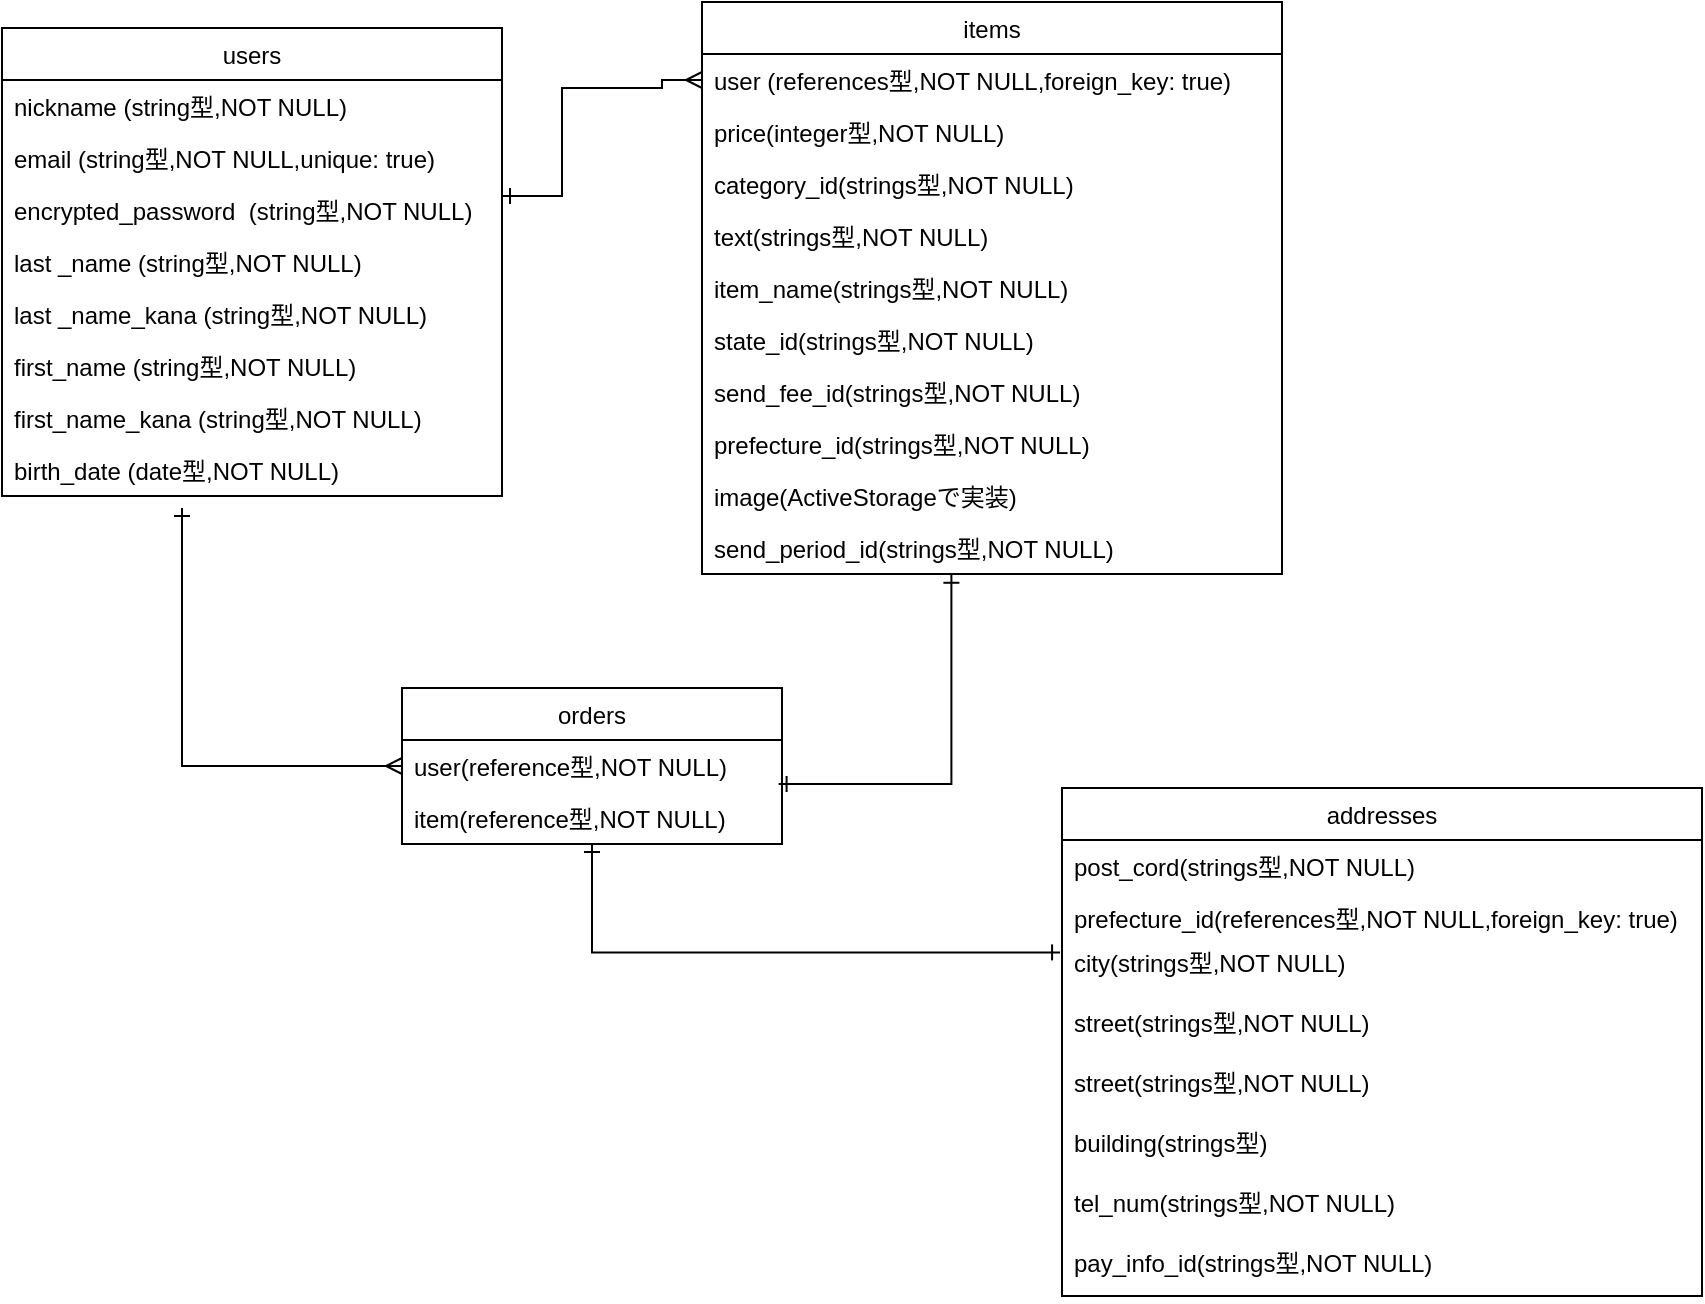 <mxfile version="13.10.0" type="embed">
    <diagram id="E8626NolXUddujl6UvLH" name="ページ1">
        <mxGraphModel dx="362" dy="115" grid="1" gridSize="10" guides="1" tooltips="1" connect="1" arrows="1" fold="1" page="1" pageScale="1" pageWidth="850" pageHeight="1100" math="0" shadow="0">
            <root>
                <mxCell id="0"/>
                <mxCell id="1" parent="0"/>
                <mxCell id="12" value="users" style="swimlane;fontStyle=0;childLayout=stackLayout;horizontal=1;startSize=26;fillColor=none;horizontalStack=0;resizeParent=1;resizeParentMax=0;resizeLast=0;collapsible=1;marginBottom=0;" parent="1" vertex="1">
                    <mxGeometry y="60" width="250" height="234" as="geometry"/>
                </mxCell>
                <mxCell id="13" value="nickname (string型,NOT NULL)" style="text;strokeColor=none;fillColor=none;align=left;verticalAlign=top;spacingLeft=4;spacingRight=4;overflow=hidden;rotatable=0;points=[[0,0.5],[1,0.5]];portConstraint=eastwest;" parent="12" vertex="1">
                    <mxGeometry y="26" width="250" height="26" as="geometry"/>
                </mxCell>
                <mxCell id="18" value="email (string型,NOT NULL,unique: true)" style="text;strokeColor=none;fillColor=none;align=left;verticalAlign=top;spacingLeft=4;spacingRight=4;overflow=hidden;rotatable=0;points=[[0,0.5],[1,0.5]];portConstraint=eastwest;" parent="12" vertex="1">
                    <mxGeometry y="52" width="250" height="26" as="geometry"/>
                </mxCell>
                <mxCell id="73" value="encrypted_password  (string型,NOT NULL)" style="text;strokeColor=none;fillColor=none;align=left;verticalAlign=top;spacingLeft=4;spacingRight=4;overflow=hidden;rotatable=0;points=[[0,0.5],[1,0.5]];portConstraint=eastwest;" parent="12" vertex="1">
                    <mxGeometry y="78" width="250" height="26" as="geometry"/>
                </mxCell>
                <mxCell id="75" value="last _name (string型,NOT NULL)" style="text;strokeColor=none;fillColor=none;align=left;verticalAlign=top;spacingLeft=4;spacingRight=4;overflow=hidden;rotatable=0;points=[[0,0.5],[1,0.5]];portConstraint=eastwest;" parent="12" vertex="1">
                    <mxGeometry y="104" width="250" height="26" as="geometry"/>
                </mxCell>
                <mxCell id="20" value="last _name_kana (string型,NOT NULL)" style="text;strokeColor=none;fillColor=none;align=left;verticalAlign=top;spacingLeft=4;spacingRight=4;overflow=hidden;rotatable=0;points=[[0,0.5],[1,0.5]];portConstraint=eastwest;" parent="12" vertex="1">
                    <mxGeometry y="130" width="250" height="26" as="geometry"/>
                </mxCell>
                <mxCell id="76" value="first_name (string型,NOT NULL)" style="text;strokeColor=none;fillColor=none;align=left;verticalAlign=top;spacingLeft=4;spacingRight=4;overflow=hidden;rotatable=0;points=[[0,0.5],[1,0.5]];portConstraint=eastwest;" parent="12" vertex="1">
                    <mxGeometry y="156" width="250" height="26" as="geometry"/>
                </mxCell>
                <mxCell id="21" value="first_name_kana (string型,NOT NULL)" style="text;strokeColor=none;fillColor=none;align=left;verticalAlign=top;spacingLeft=4;spacingRight=4;overflow=hidden;rotatable=0;points=[[0,0.5],[1,0.5]];portConstraint=eastwest;" parent="12" vertex="1">
                    <mxGeometry y="182" width="250" height="26" as="geometry"/>
                </mxCell>
                <mxCell id="22" value="birth_date (date型,NOT NULL)" style="text;strokeColor=none;fillColor=none;align=left;verticalAlign=top;spacingLeft=4;spacingRight=4;overflow=hidden;rotatable=0;points=[[0,0.5],[1,0.5]];portConstraint=eastwest;" parent="12" vertex="1">
                    <mxGeometry y="208" width="250" height="26" as="geometry"/>
                </mxCell>
                <mxCell id="23" value="items" style="swimlane;fontStyle=0;childLayout=stackLayout;horizontal=1;startSize=26;fillColor=none;horizontalStack=0;resizeParent=1;resizeParentMax=0;resizeLast=0;collapsible=1;marginBottom=0;" parent="1" vertex="1">
                    <mxGeometry x="350" y="47" width="290" height="286" as="geometry"/>
                </mxCell>
                <mxCell id="24" value="user (references型,NOT NULL,foreign_key: true)" style="text;strokeColor=none;fillColor=none;align=left;verticalAlign=top;spacingLeft=4;spacingRight=4;overflow=hidden;rotatable=0;points=[[0,0.5],[1,0.5]];portConstraint=eastwest;" parent="23" vertex="1">
                    <mxGeometry y="26" width="290" height="26" as="geometry"/>
                </mxCell>
                <mxCell id="81" value="price(integer型,NOT NULL)" style="text;strokeColor=none;fillColor=none;align=left;verticalAlign=top;spacingLeft=4;spacingRight=4;overflow=hidden;rotatable=0;points=[[0,0.5],[1,0.5]];portConstraint=eastwest;" parent="23" vertex="1">
                    <mxGeometry y="52" width="290" height="26" as="geometry"/>
                </mxCell>
                <mxCell id="84" value="category_id(strings型,NOT NULL)" style="text;strokeColor=none;fillColor=none;align=left;verticalAlign=top;spacingLeft=4;spacingRight=4;overflow=hidden;rotatable=0;points=[[0,0.5],[1,0.5]];portConstraint=eastwest;" parent="23" vertex="1">
                    <mxGeometry y="78" width="290" height="26" as="geometry"/>
                </mxCell>
                <mxCell id="28" value="text(strings型,NOT NULL)" style="text;strokeColor=none;fillColor=none;align=left;verticalAlign=top;spacingLeft=4;spacingRight=4;overflow=hidden;rotatable=0;points=[[0,0.5],[1,0.5]];portConstraint=eastwest;" parent="23" vertex="1">
                    <mxGeometry y="104" width="290" height="26" as="geometry"/>
                </mxCell>
                <mxCell id="27" value="item_name(strings型,NOT NULL)" style="text;strokeColor=none;fillColor=none;align=left;verticalAlign=top;spacingLeft=4;spacingRight=4;overflow=hidden;rotatable=0;points=[[0,0.5],[1,0.5]];portConstraint=eastwest;" parent="23" vertex="1">
                    <mxGeometry y="130" width="290" height="26" as="geometry"/>
                </mxCell>
                <mxCell id="29" value="state_id(strings型,NOT NULL)" style="text;strokeColor=none;fillColor=none;align=left;verticalAlign=top;spacingLeft=4;spacingRight=4;overflow=hidden;rotatable=0;points=[[0,0.5],[1,0.5]];portConstraint=eastwest;" parent="23" vertex="1">
                    <mxGeometry y="156" width="290" height="26" as="geometry"/>
                </mxCell>
                <mxCell id="30" value="send_fee_id(strings型,NOT NULL)" style="text;strokeColor=none;fillColor=none;align=left;verticalAlign=top;spacingLeft=4;spacingRight=4;overflow=hidden;rotatable=0;points=[[0,0.5],[1,0.5]];portConstraint=eastwest;" parent="23" vertex="1">
                    <mxGeometry y="182" width="290" height="26" as="geometry"/>
                </mxCell>
                <mxCell id="31" value="prefecture_id(strings型,NOT NULL)" style="text;strokeColor=none;fillColor=none;align=left;verticalAlign=top;spacingLeft=4;spacingRight=4;overflow=hidden;rotatable=0;points=[[0,0.5],[1,0.5]];portConstraint=eastwest;" parent="23" vertex="1">
                    <mxGeometry y="208" width="290" height="26" as="geometry"/>
                </mxCell>
                <mxCell id="26" value="image(ActiveStorageで実装)" style="text;strokeColor=none;fillColor=none;align=left;verticalAlign=top;spacingLeft=4;spacingRight=4;overflow=hidden;rotatable=0;points=[[0,0.5],[1,0.5]];portConstraint=eastwest;" parent="23" vertex="1">
                    <mxGeometry y="234" width="290" height="26" as="geometry"/>
                </mxCell>
                <mxCell id="71" value="send_period_id(strings型,NOT NULL)" style="text;strokeColor=none;fillColor=none;align=left;verticalAlign=top;spacingLeft=4;spacingRight=4;overflow=hidden;rotatable=0;points=[[0,0.5],[1,0.5]];portConstraint=eastwest;" parent="23" vertex="1">
                    <mxGeometry y="260" width="290" height="26" as="geometry"/>
                </mxCell>
                <mxCell id="32" value="orders" style="swimlane;fontStyle=0;childLayout=stackLayout;horizontal=1;startSize=26;fillColor=none;horizontalStack=0;resizeParent=1;resizeParentMax=0;resizeLast=0;collapsible=1;marginBottom=0;" parent="1" vertex="1">
                    <mxGeometry x="200" y="390" width="190" height="78" as="geometry"/>
                </mxCell>
                <mxCell id="78" value="user(reference型,NOT NULL)" style="text;strokeColor=none;fillColor=none;align=left;verticalAlign=top;spacingLeft=4;spacingRight=4;overflow=hidden;rotatable=0;points=[[0,0.5],[1,0.5]];portConstraint=eastwest;" parent="32" vertex="1">
                    <mxGeometry y="26" width="190" height="26" as="geometry"/>
                </mxCell>
                <mxCell id="33" value="item(reference型,NOT NULL)" style="text;strokeColor=none;fillColor=none;align=left;verticalAlign=top;spacingLeft=4;spacingRight=4;overflow=hidden;rotatable=0;points=[[0,0.5],[1,0.5]];portConstraint=eastwest;" parent="32" vertex="1">
                    <mxGeometry y="52" width="190" height="26" as="geometry"/>
                </mxCell>
                <mxCell id="39" value="addresses" style="swimlane;fontStyle=0;childLayout=stackLayout;horizontal=1;startSize=26;fillColor=none;horizontalStack=0;resizeParent=1;resizeParentMax=0;resizeLast=0;collapsible=1;marginBottom=0;" parent="1" vertex="1">
                    <mxGeometry x="530" y="440" width="320" height="254" as="geometry"/>
                </mxCell>
                <mxCell id="41" value="post_cord(strings型,NOT NULL)" style="text;strokeColor=none;fillColor=none;align=left;verticalAlign=top;spacingLeft=4;spacingRight=4;overflow=hidden;rotatable=0;points=[[0,0.5],[1,0.5]];portConstraint=eastwest;" parent="39" vertex="1">
                    <mxGeometry y="26" width="320" height="26" as="geometry"/>
                </mxCell>
                <mxCell id="49" value="prefecture_id(references型,NOT NULL,foreign_key: true)" style="text;strokeColor=none;fillColor=none;align=left;verticalAlign=top;spacingLeft=4;spacingRight=4;overflow=hidden;rotatable=0;points=[[0,0.5],[1,0.5]];portConstraint=eastwest;" parent="39" vertex="1">
                    <mxGeometry y="52" width="320" height="22" as="geometry"/>
                </mxCell>
                <mxCell id="51" value="city(strings型,NOT NULL)" style="text;strokeColor=none;fillColor=none;align=left;verticalAlign=top;spacingLeft=4;spacingRight=4;overflow=hidden;rotatable=0;points=[[0,0.5],[1,0.5]];portConstraint=eastwest;" parent="39" vertex="1">
                    <mxGeometry y="74" width="320" height="30" as="geometry"/>
                </mxCell>
                <mxCell id="52" value="street(strings型,NOT NULL)" style="text;strokeColor=none;fillColor=none;align=left;verticalAlign=top;spacingLeft=4;spacingRight=4;overflow=hidden;rotatable=0;points=[[0,0.5],[1,0.5]];portConstraint=eastwest;" parent="39" vertex="1">
                    <mxGeometry y="104" width="320" height="30" as="geometry"/>
                </mxCell>
                <mxCell id="72" value="street(strings型,NOT NULL)" style="text;strokeColor=none;fillColor=none;align=left;verticalAlign=top;spacingLeft=4;spacingRight=4;overflow=hidden;rotatable=0;points=[[0,0.5],[1,0.5]];portConstraint=eastwest;" parent="39" vertex="1">
                    <mxGeometry y="134" width="320" height="30" as="geometry"/>
                </mxCell>
                <mxCell id="54" value="building(strings型)" style="text;strokeColor=none;fillColor=none;align=left;verticalAlign=top;spacingLeft=4;spacingRight=4;overflow=hidden;rotatable=0;points=[[0,0.5],[1,0.5]];portConstraint=eastwest;" parent="39" vertex="1">
                    <mxGeometry y="164" width="320" height="30" as="geometry"/>
                </mxCell>
                <mxCell id="82" value="tel_num(strings型,NOT NULL)" style="text;strokeColor=none;fillColor=none;align=left;verticalAlign=top;spacingLeft=4;spacingRight=4;overflow=hidden;rotatable=0;points=[[0,0.5],[1,0.5]];portConstraint=eastwest;" parent="39" vertex="1">
                    <mxGeometry y="194" width="320" height="30" as="geometry"/>
                </mxCell>
                <mxCell id="53" value="pay_info_id(strings型,NOT NULL)" style="text;strokeColor=none;fillColor=none;align=left;verticalAlign=top;spacingLeft=4;spacingRight=4;overflow=hidden;rotatable=0;points=[[0,0.5],[1,0.5]];portConstraint=eastwest;" parent="39" vertex="1">
                    <mxGeometry y="224" width="320" height="30" as="geometry"/>
                </mxCell>
                <mxCell id="63" style="edgeStyle=orthogonalEdgeStyle;rounded=0;orthogonalLoop=1;jettySize=auto;html=1;endArrow=ERone;endFill=0;startArrow=ERmany;startFill=0;exitX=0;exitY=0.5;exitDx=0;exitDy=0;" parent="1" source="24" edge="1">
                    <mxGeometry relative="1" as="geometry">
                        <mxPoint x="320" y="110" as="sourcePoint"/>
                        <mxPoint x="250" y="144" as="targetPoint"/>
                        <Array as="points">
                            <mxPoint x="330" y="86"/>
                            <mxPoint x="330" y="90"/>
                            <mxPoint x="280" y="90"/>
                            <mxPoint x="280" y="144"/>
                        </Array>
                    </mxGeometry>
                </mxCell>
                <mxCell id="65" style="edgeStyle=orthogonalEdgeStyle;rounded=0;orthogonalLoop=1;jettySize=auto;html=1;startArrow=ERone;startFill=0;endArrow=ERone;endFill=0;entryX=-0.003;entryY=0.273;entryDx=0;entryDy=0;entryPerimeter=0;" parent="1" source="33" target="51" edge="1">
                    <mxGeometry relative="1" as="geometry">
                        <mxPoint x="240" y="425" as="targetPoint"/>
                        <mxPoint x="170" y="450" as="sourcePoint"/>
                        <Array as="points">
                            <mxPoint x="295" y="522"/>
                        </Array>
                    </mxGeometry>
                </mxCell>
                <mxCell id="68" style="edgeStyle=orthogonalEdgeStyle;rounded=0;orthogonalLoop=1;jettySize=auto;html=1;startArrow=ERone;startFill=0;endArrow=ERone;endFill=0;entryX=0.43;entryY=1.015;entryDx=0;entryDy=0;entryPerimeter=0;exitX=0.991;exitY=-0.154;exitDx=0;exitDy=0;exitPerimeter=0;" parent="1" source="33" target="71" edge="1">
                    <mxGeometry relative="1" as="geometry">
                        <mxPoint x="605" y="370" as="targetPoint"/>
                        <Array as="points">
                            <mxPoint x="475" y="438"/>
                        </Array>
                        <mxPoint x="400" y="429" as="sourcePoint"/>
                    </mxGeometry>
                </mxCell>
                <mxCell id="77" style="edgeStyle=orthogonalEdgeStyle;rounded=0;orthogonalLoop=1;jettySize=auto;html=1;startArrow=ERone;startFill=0;endArrow=ERmany;endFill=0;entryX=0;entryY=0.5;entryDx=0;entryDy=0;" parent="1" target="78" edge="1">
                    <mxGeometry relative="1" as="geometry">
                        <mxPoint y="390" as="targetPoint"/>
                        <Array as="points">
                            <mxPoint x="90" y="429"/>
                        </Array>
                        <mxPoint x="90" y="300" as="sourcePoint"/>
                    </mxGeometry>
                </mxCell>
            </root>
        </mxGraphModel>
    </diagram>
</mxfile>